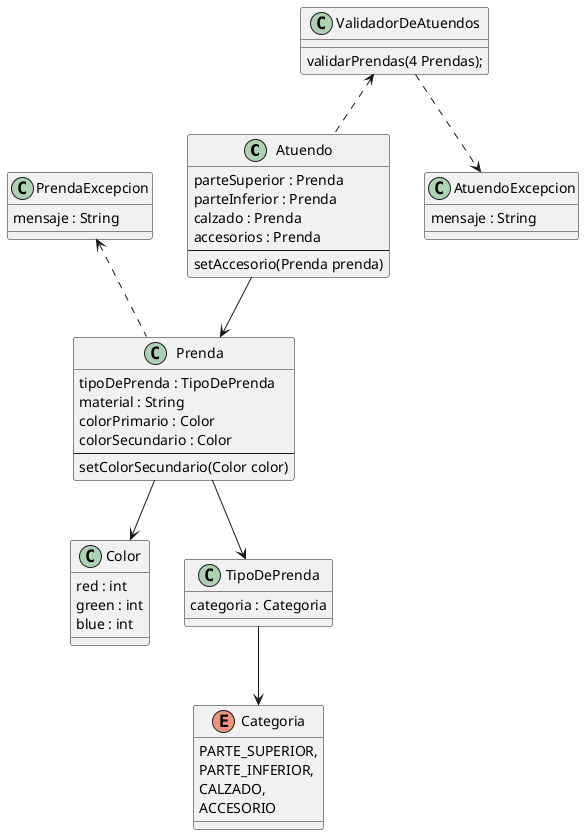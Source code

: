 @startuml

class Atuendo {
  parteSuperior : Prenda
  parteInferior : Prenda
  calzado : Prenda
  accesorios : Prenda
  --
  setAccesorio(Prenda prenda)
}

class Prenda {
  tipoDePrenda : TipoDePrenda
  material : String
  colorPrimario : Color
  colorSecundario : Color
  --
  setColorSecundario(Color color)
}

class Color {
  red : int
  green : int
  blue : int
}

class TipoDePrenda {
    categoria : Categoria
}

enum Categoria {
  PARTE_SUPERIOR,
  PARTE_INFERIOR,
  CALZADO,
  ACCESORIO
}

Atuendo --> Prenda

Prenda --> TipoDePrenda
Prenda --> Color

TipoDePrenda --> Categoria

class AtuendoExcepcion {
  mensaje : String
}

class PrendaExcepcion {
  mensaje : String
}

class ValidadorDeAtuendos {
  validarPrendas(4 Prendas);
}

ValidadorDeAtuendos <.. Atuendo
ValidadorDeAtuendos ..> AtuendoExcepcion

PrendaExcepcion <.. Prenda

@enduml